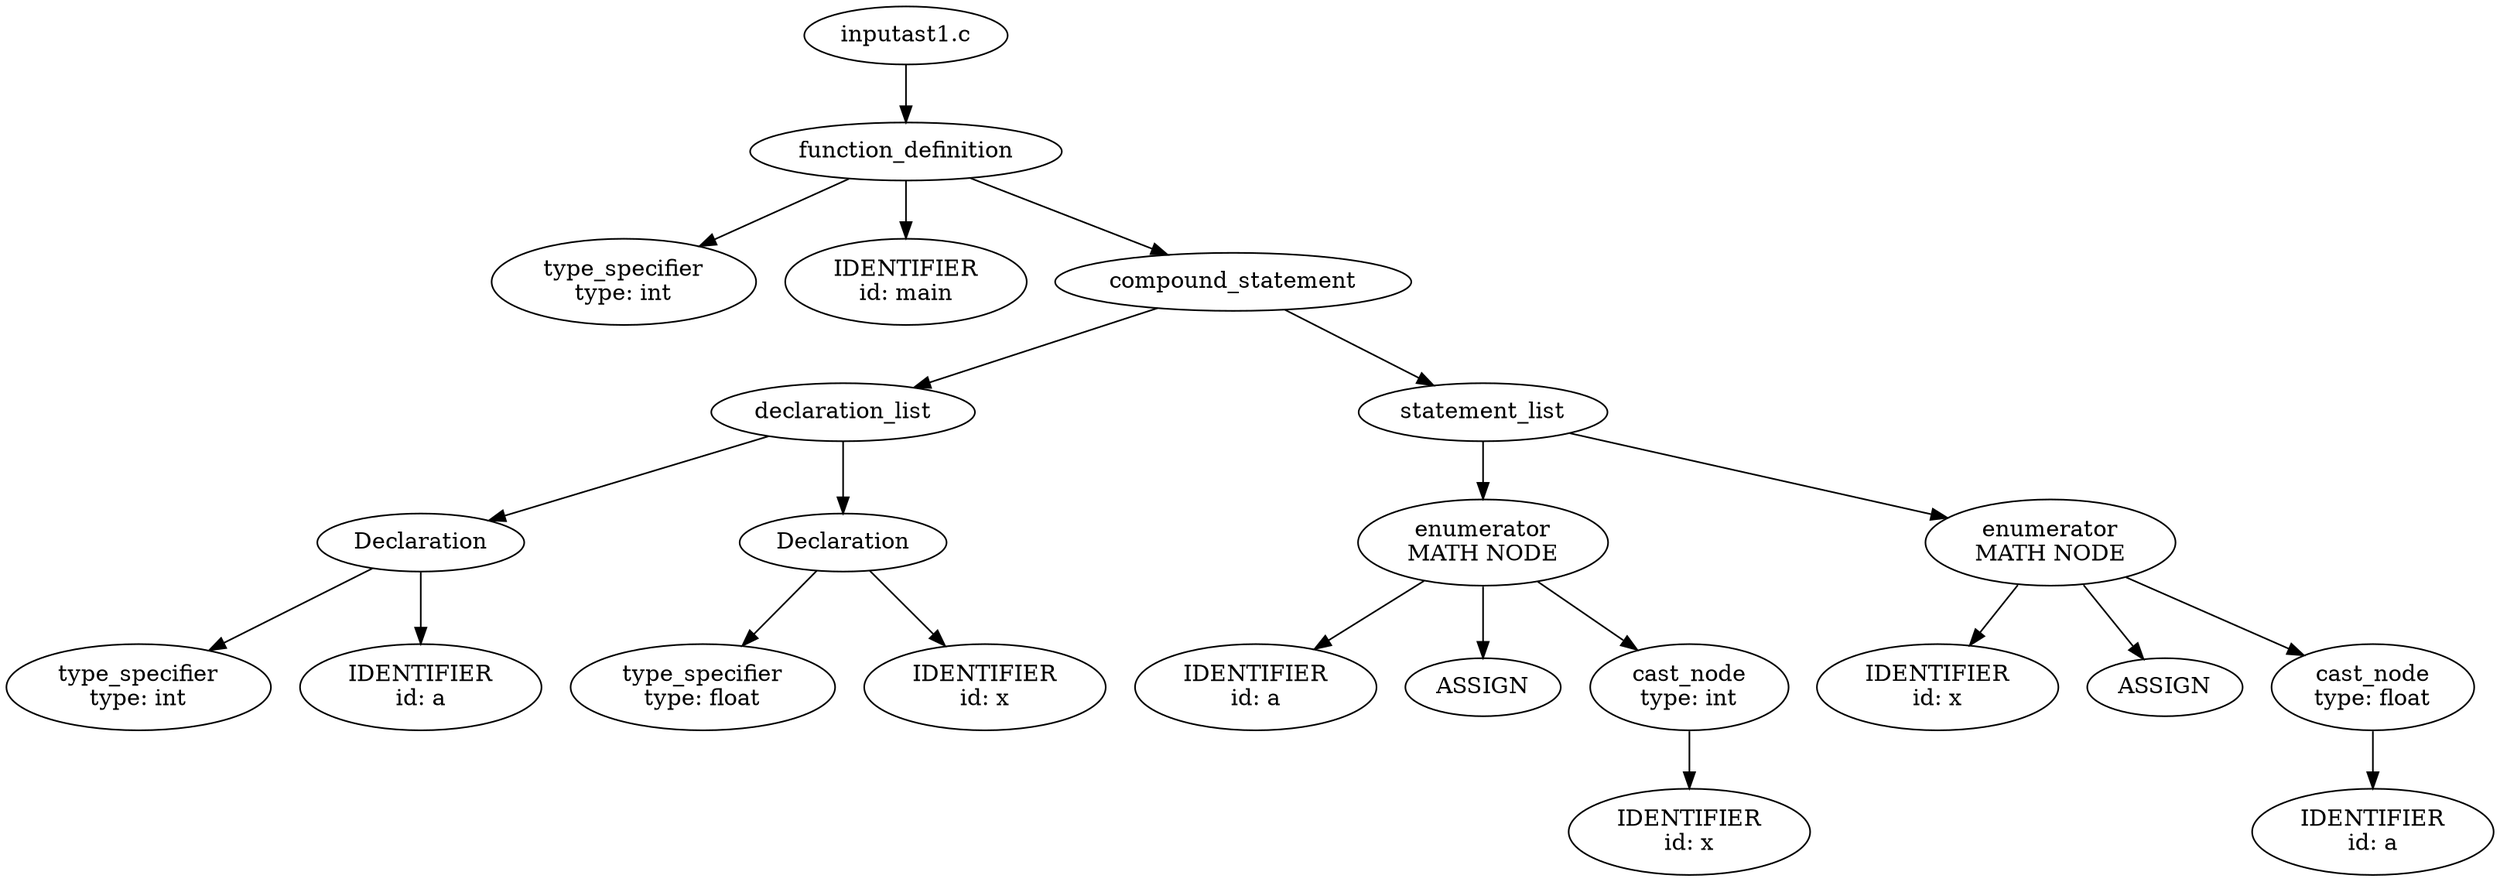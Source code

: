 digraph G {
0[label = "input\ast1.c"];
0 -> 22
22[label = "function_definition"];
22 -> 1
1[label = "type_specifier
type: int
"];
22 -> 2
2[label = "IDENTIFIER
id: main
"];
22 -> 21
21[label = "compound_statement"];
21 -> 9
9[label = "declaration_list"];
9 -> 5
5[label = "Declaration"];
5 -> 3
3[label = "type_specifier
type: int
"];
5 -> 4
4[label = "IDENTIFIER
id: a
"];
9 -> 8
8[label = "Declaration"];
8 -> 6
6[label = "type_specifier
type: float
"];
8 -> 7
7[label = "IDENTIFIER
id: x
"];
21 -> 20
20[label = "statement_list"];
20 -> 13
13[label = "enumerator
MATH NODE"];
13 -> 10
10[label = "IDENTIFIER
id: a
"];
13 -> 11
11[label = "ASSIGN"];
13 -> 14
14[label = "cast_node
type: int
"];
14 -> 12
12[label = "IDENTIFIER
id: x
"];
20 -> 18
18[label = "enumerator
MATH NODE"];
18 -> 15
15[label = "IDENTIFIER
id: x
"];
18 -> 16
16[label = "ASSIGN"];
18 -> 19
19[label = "cast_node
type: float
"];
19 -> 17
17[label = "IDENTIFIER
id: a
"];
}